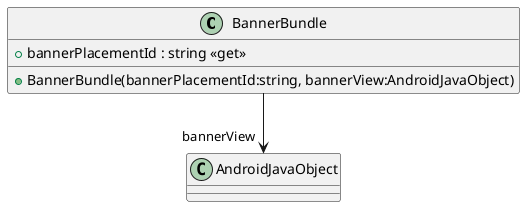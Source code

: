 @startuml
class BannerBundle {
    + bannerPlacementId : string <<get>>
    + BannerBundle(bannerPlacementId:string, bannerView:AndroidJavaObject)
}
BannerBundle --> "bannerView" AndroidJavaObject
@enduml
